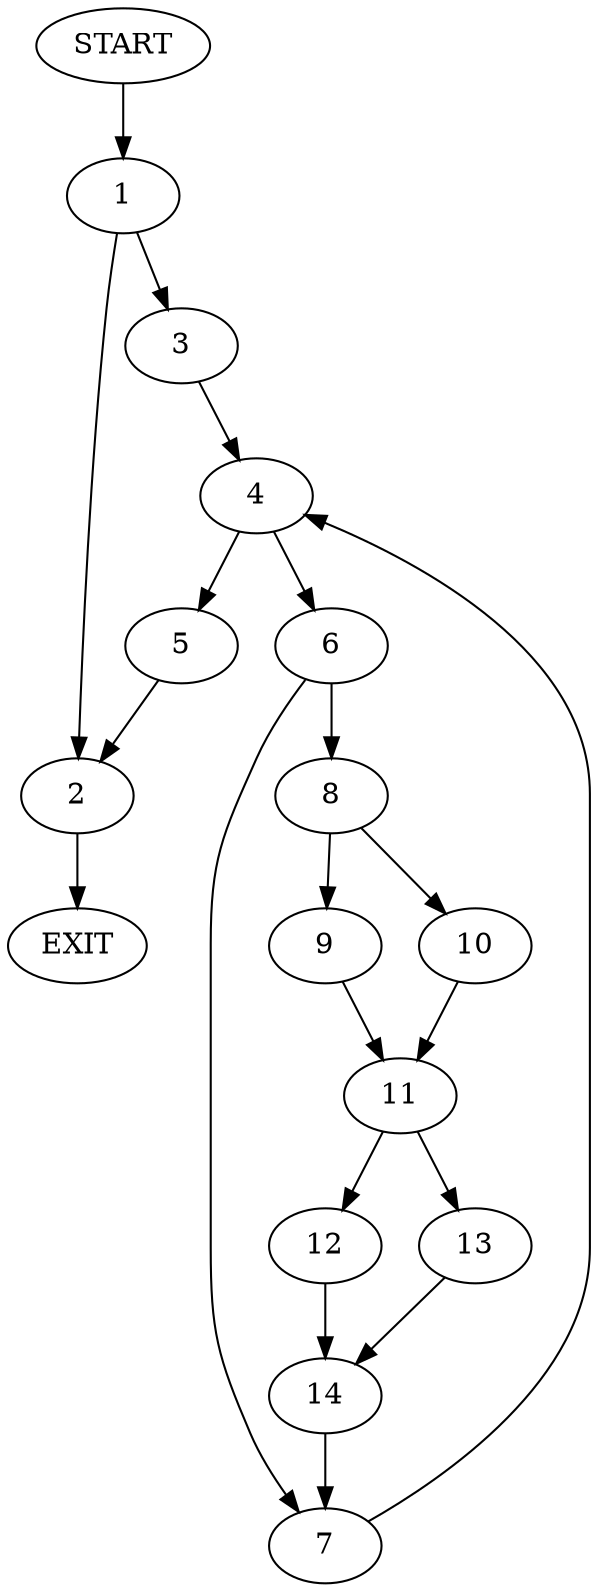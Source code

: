 digraph {
0 [label="START"]
15 [label="EXIT"]
0 -> 1
1 -> 2
1 -> 3
2 -> 15
3 -> 4
4 -> 5
4 -> 6
6 -> 7
6 -> 8
5 -> 2
8 -> 9
8 -> 10
7 -> 4
10 -> 11
9 -> 11
11 -> 12
11 -> 13
12 -> 14
13 -> 14
14 -> 7
}
